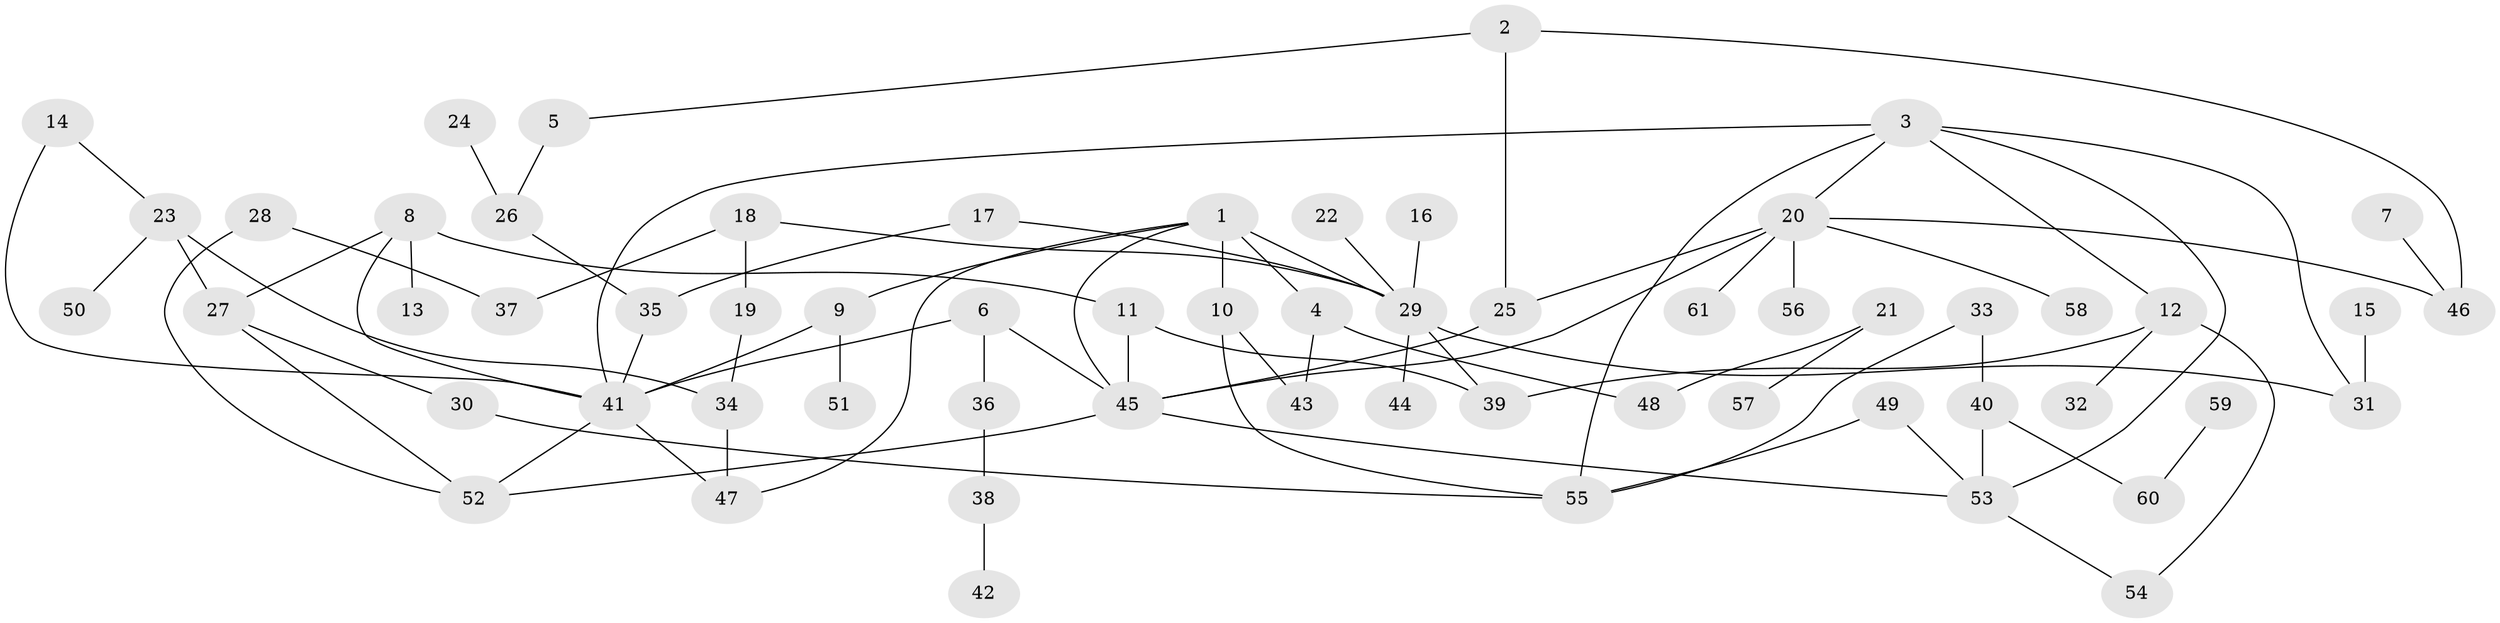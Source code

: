 // original degree distribution, {8: 0.019417475728155338, 6: 0.038834951456310676, 7: 0.009708737864077669, 2: 0.3300970873786408, 4: 0.06796116504854369, 3: 0.1650485436893204, 5: 0.038834951456310676, 1: 0.32038834951456313, 9: 0.009708737864077669}
// Generated by graph-tools (version 1.1) at 2025/35/03/04/25 23:35:59]
// undirected, 61 vertices, 84 edges
graph export_dot {
  node [color=gray90,style=filled];
  1;
  2;
  3;
  4;
  5;
  6;
  7;
  8;
  9;
  10;
  11;
  12;
  13;
  14;
  15;
  16;
  17;
  18;
  19;
  20;
  21;
  22;
  23;
  24;
  25;
  26;
  27;
  28;
  29;
  30;
  31;
  32;
  33;
  34;
  35;
  36;
  37;
  38;
  39;
  40;
  41;
  42;
  43;
  44;
  45;
  46;
  47;
  48;
  49;
  50;
  51;
  52;
  53;
  54;
  55;
  56;
  57;
  58;
  59;
  60;
  61;
  1 -- 4 [weight=1.0];
  1 -- 9 [weight=1.0];
  1 -- 10 [weight=2.0];
  1 -- 29 [weight=1.0];
  1 -- 45 [weight=1.0];
  1 -- 47 [weight=1.0];
  2 -- 5 [weight=1.0];
  2 -- 25 [weight=1.0];
  2 -- 46 [weight=1.0];
  3 -- 12 [weight=1.0];
  3 -- 20 [weight=1.0];
  3 -- 31 [weight=1.0];
  3 -- 41 [weight=1.0];
  3 -- 53 [weight=1.0];
  3 -- 55 [weight=1.0];
  4 -- 43 [weight=1.0];
  4 -- 48 [weight=1.0];
  5 -- 26 [weight=2.0];
  6 -- 36 [weight=1.0];
  6 -- 41 [weight=1.0];
  6 -- 45 [weight=1.0];
  7 -- 46 [weight=1.0];
  8 -- 11 [weight=1.0];
  8 -- 13 [weight=1.0];
  8 -- 27 [weight=1.0];
  8 -- 41 [weight=1.0];
  9 -- 41 [weight=1.0];
  9 -- 51 [weight=1.0];
  10 -- 43 [weight=1.0];
  10 -- 55 [weight=1.0];
  11 -- 39 [weight=1.0];
  11 -- 45 [weight=1.0];
  12 -- 32 [weight=1.0];
  12 -- 39 [weight=1.0];
  12 -- 54 [weight=1.0];
  14 -- 23 [weight=1.0];
  14 -- 41 [weight=1.0];
  15 -- 31 [weight=1.0];
  16 -- 29 [weight=1.0];
  17 -- 29 [weight=1.0];
  17 -- 35 [weight=1.0];
  18 -- 19 [weight=1.0];
  18 -- 29 [weight=1.0];
  18 -- 37 [weight=1.0];
  19 -- 34 [weight=1.0];
  20 -- 25 [weight=1.0];
  20 -- 45 [weight=1.0];
  20 -- 46 [weight=1.0];
  20 -- 56 [weight=1.0];
  20 -- 58 [weight=1.0];
  20 -- 61 [weight=1.0];
  21 -- 48 [weight=1.0];
  21 -- 57 [weight=1.0];
  22 -- 29 [weight=1.0];
  23 -- 27 [weight=1.0];
  23 -- 34 [weight=1.0];
  23 -- 50 [weight=1.0];
  24 -- 26 [weight=1.0];
  25 -- 45 [weight=1.0];
  26 -- 35 [weight=1.0];
  27 -- 30 [weight=1.0];
  27 -- 52 [weight=1.0];
  28 -- 37 [weight=1.0];
  28 -- 52 [weight=1.0];
  29 -- 31 [weight=1.0];
  29 -- 39 [weight=1.0];
  29 -- 44 [weight=1.0];
  30 -- 55 [weight=1.0];
  33 -- 40 [weight=1.0];
  33 -- 55 [weight=1.0];
  34 -- 47 [weight=1.0];
  35 -- 41 [weight=1.0];
  36 -- 38 [weight=1.0];
  38 -- 42 [weight=1.0];
  40 -- 53 [weight=1.0];
  40 -- 60 [weight=1.0];
  41 -- 47 [weight=1.0];
  41 -- 52 [weight=1.0];
  45 -- 52 [weight=1.0];
  45 -- 53 [weight=1.0];
  49 -- 53 [weight=1.0];
  49 -- 55 [weight=1.0];
  53 -- 54 [weight=1.0];
  59 -- 60 [weight=1.0];
}
